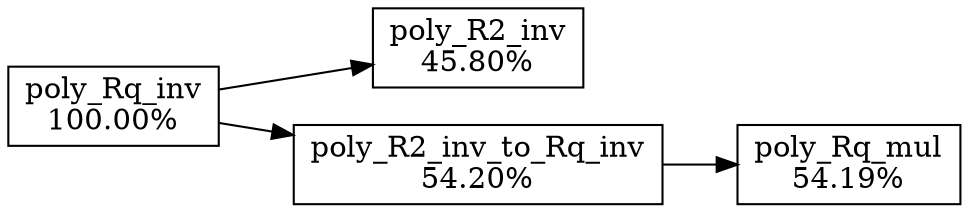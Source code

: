 digraph G {
  rankdir=LR;
  {
    node [shape=box]
    poly_Rq_inv[label="poly_Rq_inv\n100.00%"]
    poly_R2_inv[label="poly_R2_inv\n45.80%"]
    poly_R2_inv_to_Rq_inv[label="poly_R2_inv_to_Rq_inv\n54.20%"]
    poly_Rq_mul[label="poly_Rq_mul\n54.19%"]
  }
  poly_Rq_inv -> poly_R2_inv
  poly_Rq_inv -> poly_R2_inv_to_Rq_inv
  poly_R2_inv_to_Rq_inv -> poly_Rq_mul
}
